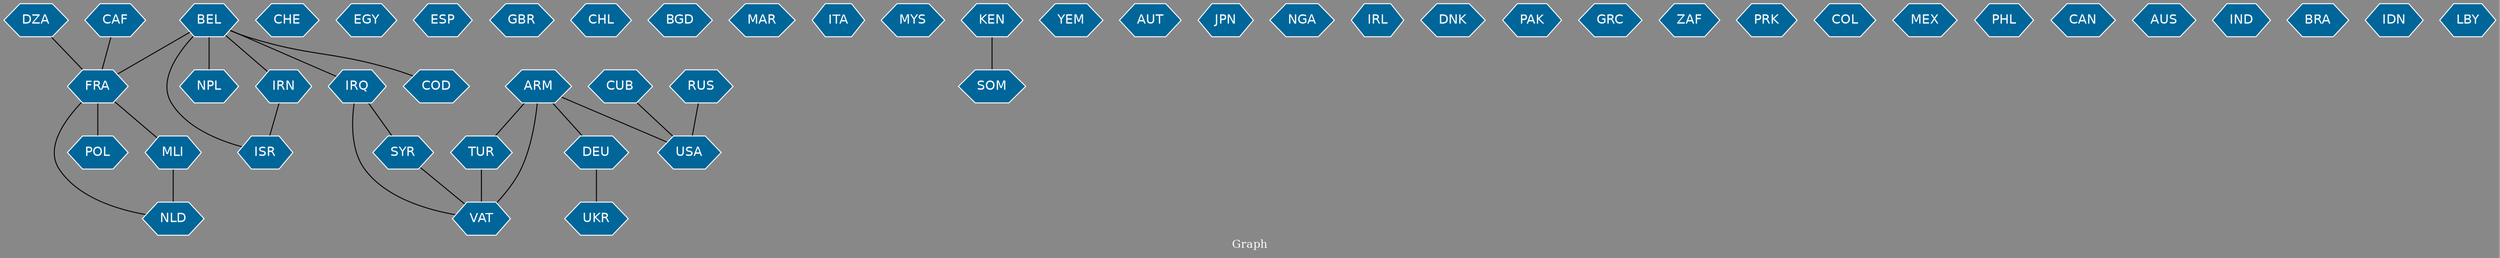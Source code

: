 // Countries together in item graph
graph {
	graph [bgcolor="#888888" fontcolor=white fontsize=12 label="Graph" outputorder=edgesfirst overlap=prism]
	node [color=white fillcolor="#006699" fontcolor=white fontname=Helvetica shape=hexagon style=filled]
	edge [arrowhead=open color=black fontcolor=white fontname=Courier fontsize=12]
		NPL [label=NPL]
		DEU [label=DEU]
		CHE [label=CHE]
		BEL [label=BEL]
		ARM [label=ARM]
		FRA [label=FRA]
		MLI [label=MLI]
		NLD [label=NLD]
		EGY [label=EGY]
		IRN [label=IRN]
		ESP [label=ESP]
		DZA [label=DZA]
		VAT [label=VAT]
		USA [label=USA]
		GBR [label=GBR]
		SYR [label=SYR]
		CHL [label=CHL]
		IRQ [label=IRQ]
		BGD [label=BGD]
		CUB [label=CUB]
		TUR [label=TUR]
		MAR [label=MAR]
		ITA [label=ITA]
		MYS [label=MYS]
		KEN [label=KEN]
		COD [label=COD]
		POL [label=POL]
		YEM [label=YEM]
		AUT [label=AUT]
		ISR [label=ISR]
		RUS [label=RUS]
		JPN [label=JPN]
		NGA [label=NGA]
		IRL [label=IRL]
		DNK [label=DNK]
		PAK [label=PAK]
		GRC [label=GRC]
		ZAF [label=ZAF]
		PRK [label=PRK]
		COL [label=COL]
		CAF [label=CAF]
		MEX [label=MEX]
		SOM [label=SOM]
		PHL [label=PHL]
		CAN [label=CAN]
		AUS [label=AUS]
		IND [label=IND]
		BRA [label=BRA]
		IDN [label=IDN]
		UKR [label=UKR]
		LBY [label=LBY]
			BEL -- ISR [weight=2]
			DEU -- UKR [weight=1]
			BEL -- NPL [weight=7]
			SYR -- VAT [weight=1]
			BEL -- COD [weight=1]
			CAF -- FRA [weight=1]
			FRA -- POL [weight=2]
			ARM -- TUR [weight=1]
			MLI -- NLD [weight=2]
			FRA -- NLD [weight=1]
			ARM -- USA [weight=1]
			BEL -- IRQ [weight=2]
			TUR -- VAT [weight=2]
			RUS -- USA [weight=2]
			IRN -- ISR [weight=2]
			BEL -- FRA [weight=2]
			IRQ -- SYR [weight=1]
			CUB -- USA [weight=1]
			KEN -- SOM [weight=1]
			ARM -- VAT [weight=1]
			FRA -- MLI [weight=1]
			DZA -- FRA [weight=1]
			IRQ -- VAT [weight=1]
			ARM -- DEU [weight=1]
			BEL -- IRN [weight=2]
}